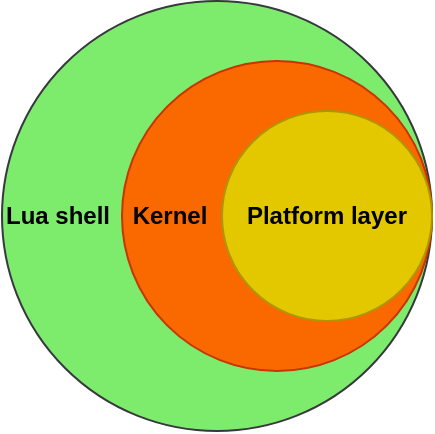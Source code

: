 <mxfile>
    <diagram id="8iH56mFGjFX-gQbeeyCd" name="Page-1">
        <mxGraphModel dx="299" dy="322" grid="1" gridSize="10" guides="1" tooltips="1" connect="1" arrows="1" fold="1" page="1" pageScale="1" pageWidth="850" pageHeight="1100" math="0" shadow="0">
            <root>
                <mxCell id="0"/>
                <mxCell id="1" parent="0"/>
                <mxCell id="5" value="&lt;font color=&quot;#000000&quot;&gt;&lt;b&gt;Lua shell&lt;/b&gt;&lt;/font&gt;" style="ellipse;whiteSpace=wrap;html=1;aspect=fixed;fillColor=#7DEB6C;strokeColor=#36393d;align=left;" parent="1" vertex="1">
                    <mxGeometry x="300" y="412.5" width="215" height="215" as="geometry"/>
                </mxCell>
                <mxCell id="3" value="&lt;div style=&quot;&quot;&gt;&lt;span style=&quot;background-color: initial;&quot;&gt;&lt;b&gt;&amp;nbsp;Kernel&lt;/b&gt;&lt;/span&gt;&lt;/div&gt;" style="ellipse;whiteSpace=wrap;html=1;aspect=fixed;fillColor=#fa6800;fontColor=#000000;strokeColor=#C73500;align=left;" parent="1" vertex="1">
                    <mxGeometry x="360" y="442.5" width="155" height="155" as="geometry"/>
                </mxCell>
                <mxCell id="2" value="&lt;b&gt;Platform layer&lt;/b&gt;" style="ellipse;whiteSpace=wrap;html=1;aspect=fixed;fillColor=#e3c800;fontColor=#000000;strokeColor=#B09500;" parent="1" vertex="1">
                    <mxGeometry x="410" y="467.5" width="105" height="105" as="geometry"/>
                </mxCell>
            </root>
        </mxGraphModel>
    </diagram>
</mxfile>